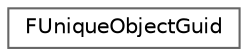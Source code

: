digraph "Graphical Class Hierarchy"
{
 // INTERACTIVE_SVG=YES
 // LATEX_PDF_SIZE
  bgcolor="transparent";
  edge [fontname=Helvetica,fontsize=10,labelfontname=Helvetica,labelfontsize=10];
  node [fontname=Helvetica,fontsize=10,shape=box,height=0.2,width=0.4];
  rankdir="LR";
  Node0 [id="Node000000",label="FUniqueObjectGuid",height=0.2,width=0.4,color="grey40", fillcolor="white", style="filled",URL="$d9/d17/structFUniqueObjectGuid.html",tooltip="Wrapper structure for a GUID that uniquely identifies registered UObjects."];
}
